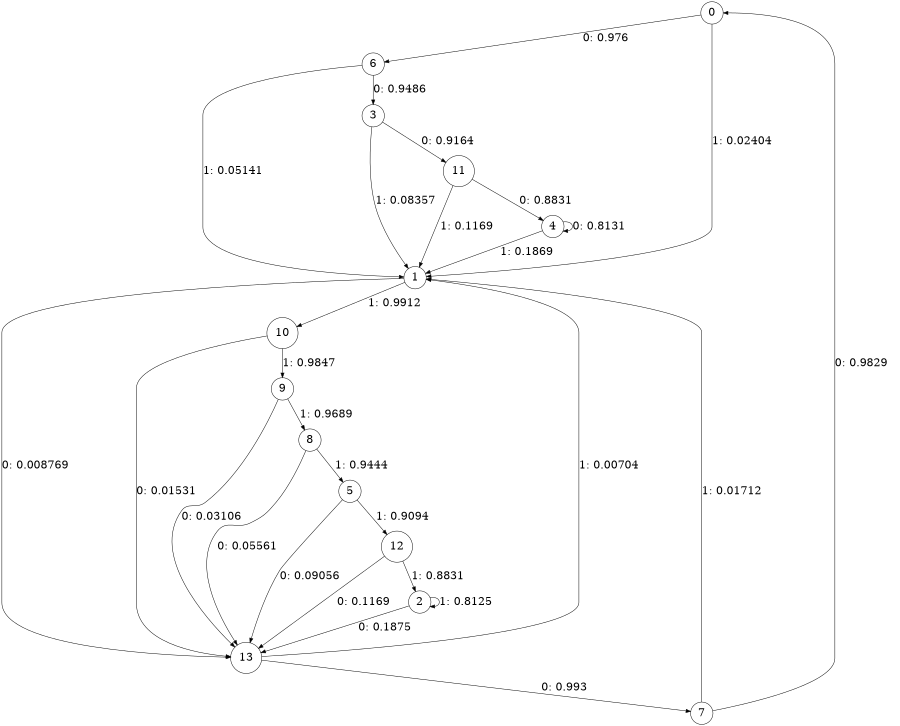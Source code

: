 digraph "ch3_both_grouped_diff_L10" {
size = "6,8.5";
ratio = "fill";
node [shape = circle];
node [fontsize = 24];
edge [fontsize = 24];
0 -> 6 [label = "0: 0.976    "];
0 -> 1 [label = "1: 0.02404  "];
1 -> 13 [label = "0: 0.008769  "];
1 -> 10 [label = "1: 0.9912   "];
2 -> 13 [label = "0: 0.1875   "];
2 -> 2 [label = "1: 0.8125   "];
3 -> 11 [label = "0: 0.9164   "];
3 -> 1 [label = "1: 0.08357  "];
4 -> 4 [label = "0: 0.8131   "];
4 -> 1 [label = "1: 0.1869   "];
5 -> 13 [label = "0: 0.09056  "];
5 -> 12 [label = "1: 0.9094   "];
6 -> 3 [label = "0: 0.9486   "];
6 -> 1 [label = "1: 0.05141  "];
7 -> 0 [label = "0: 0.9829   "];
7 -> 1 [label = "1: 0.01712  "];
8 -> 13 [label = "0: 0.05561  "];
8 -> 5 [label = "1: 0.9444   "];
9 -> 13 [label = "0: 0.03106  "];
9 -> 8 [label = "1: 0.9689   "];
10 -> 13 [label = "0: 0.01531  "];
10 -> 9 [label = "1: 0.9847   "];
11 -> 4 [label = "0: 0.8831   "];
11 -> 1 [label = "1: 0.1169   "];
12 -> 13 [label = "0: 0.1169   "];
12 -> 2 [label = "1: 0.8831   "];
13 -> 7 [label = "0: 0.993    "];
13 -> 1 [label = "1: 0.00704  "];
}